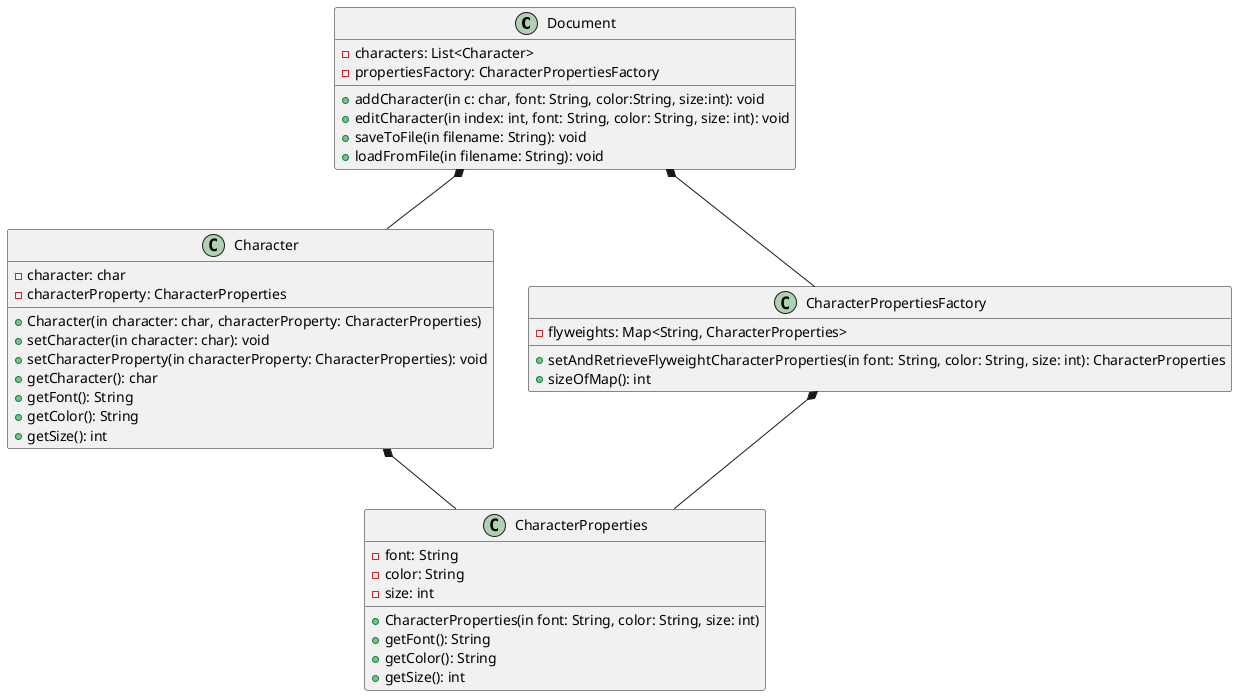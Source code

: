 @startuml
'https://plantuml.com/class-diagram


Document *-- Character
Document *-- CharacterPropertiesFactory
Character *-- CharacterProperties
CharacterPropertiesFactory *-- CharacterProperties

class Character {
-character: char
-characterProperty: CharacterProperties

+Character(in character: char, characterProperty: CharacterProperties)
+setCharacter(in character: char): void
+setCharacterProperty(in characterProperty: CharacterProperties): void
+getCharacter(): char
+getFont(): String
+getColor(): String
+getSize(): int
}

class CharacterProperties {
-font: String
-color: String
-size: int

+CharacterProperties(in font: String, color: String, size: int)
+getFont(): String
+getColor(): String
+getSize(): int
}

class CharacterPropertiesFactory {
-flyweights: Map<String, CharacterProperties>

+setAndRetrieveFlyweightCharacterProperties(in font: String, color: String, size: int): CharacterProperties
+sizeOfMap(): int
}

class Document {
-characters: List<Character>
-propertiesFactory: CharacterPropertiesFactory

+addCharacter(in c: char, font: String, color:String, size:int): void
+editCharacter(in index: int, font: String, color: String, size: int): void
+saveToFile(in filename: String): void
+loadFromFile(in filename: String): void
}



@enduml